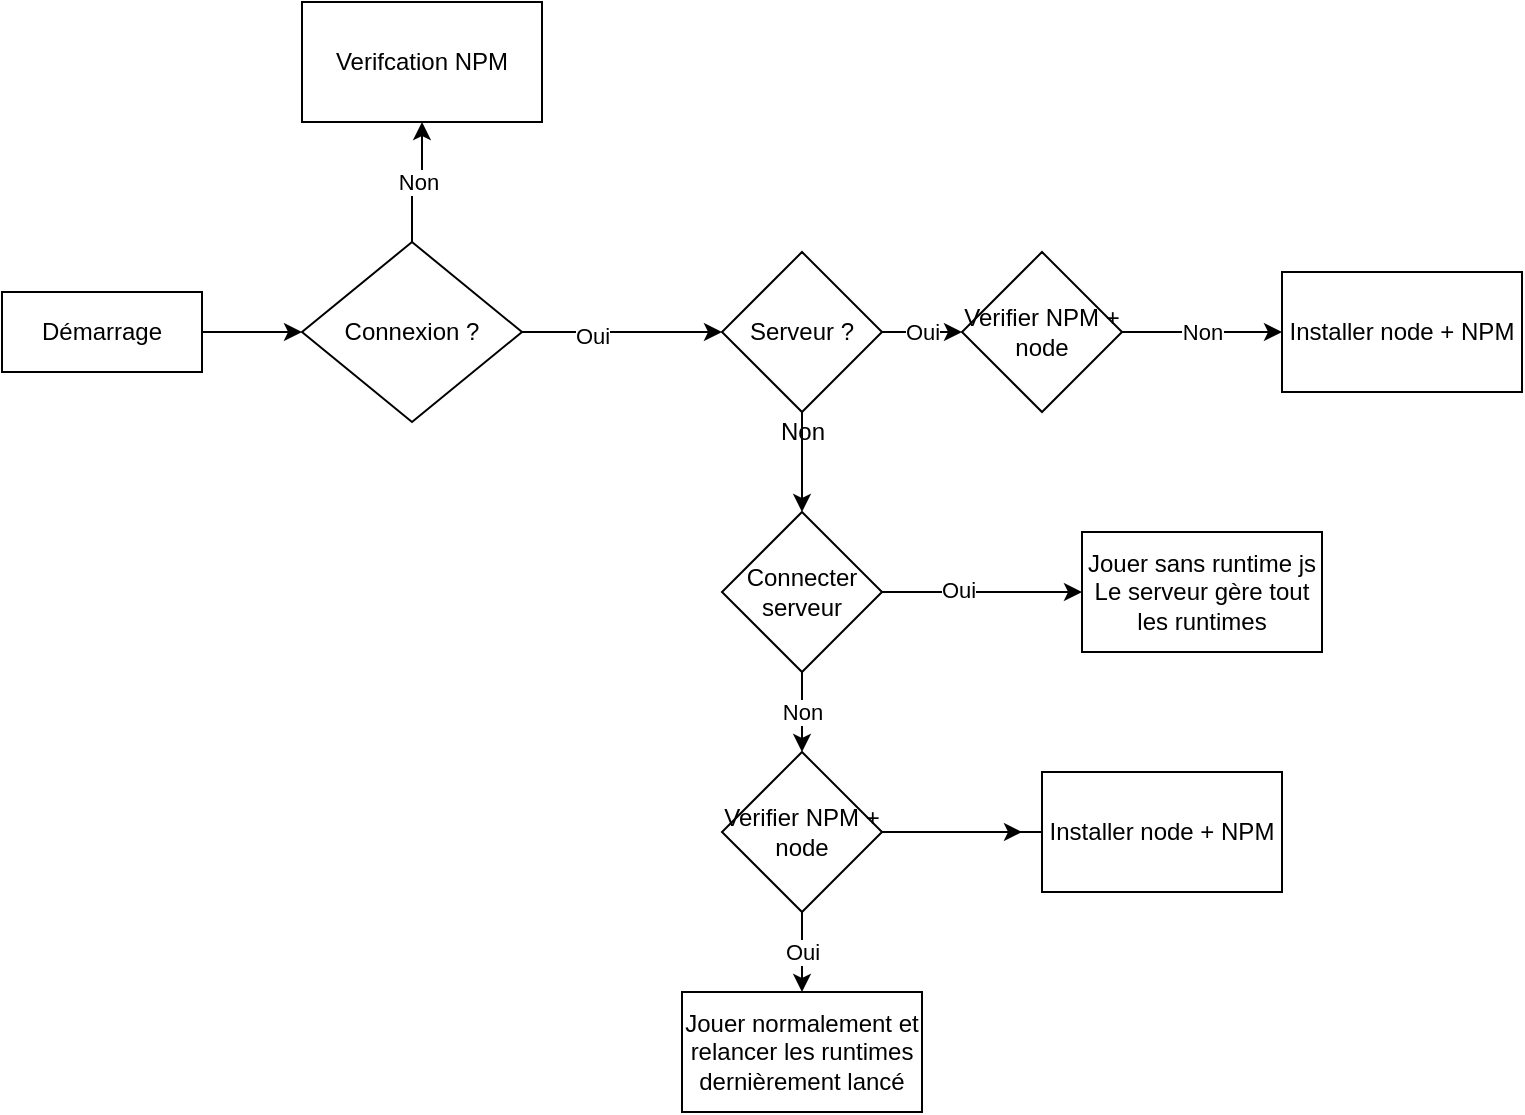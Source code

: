 <mxfile version="20.8.23" type="github">
  <diagram name="Page-1" id="aqzSEFVoJFHqQNgd3VVb">
    <mxGraphModel dx="932" dy="530" grid="1" gridSize="10" guides="1" tooltips="1" connect="1" arrows="1" fold="1" page="1" pageScale="1" pageWidth="827" pageHeight="1169" math="0" shadow="0">
      <root>
        <mxCell id="0" />
        <mxCell id="1" parent="0" />
        <mxCell id="S3jGKOnGl26qvgYpY_Zq-7" style="edgeStyle=orthogonalEdgeStyle;rounded=0;orthogonalLoop=1;jettySize=auto;html=1;" parent="1" source="S3jGKOnGl26qvgYpY_Zq-1" target="S3jGKOnGl26qvgYpY_Zq-3" edge="1">
          <mxGeometry relative="1" as="geometry" />
        </mxCell>
        <mxCell id="S3jGKOnGl26qvgYpY_Zq-1" value="Démarrage" style="rounded=0;whiteSpace=wrap;html=1;" parent="1" vertex="1">
          <mxGeometry x="20" y="730" width="100" height="40" as="geometry" />
        </mxCell>
        <mxCell id="S3jGKOnGl26qvgYpY_Zq-2" value="Verifcation NPM" style="rounded=0;whiteSpace=wrap;html=1;" parent="1" vertex="1">
          <mxGeometry x="170" y="585" width="120" height="60" as="geometry" />
        </mxCell>
        <mxCell id="S3jGKOnGl26qvgYpY_Zq-4" style="edgeStyle=orthogonalEdgeStyle;rounded=0;orthogonalLoop=1;jettySize=auto;html=1;entryX=0;entryY=0.5;entryDx=0;entryDy=0;exitX=1;exitY=0.5;exitDx=0;exitDy=0;" parent="1" source="S3jGKOnGl26qvgYpY_Zq-3" target="S3jGKOnGl26qvgYpY_Zq-9" edge="1">
          <mxGeometry relative="1" as="geometry">
            <mxPoint x="386.04" y="749" as="targetPoint" />
          </mxGeometry>
        </mxCell>
        <mxCell id="S3jGKOnGl26qvgYpY_Zq-6" value="Oui" style="edgeLabel;html=1;align=center;verticalAlign=middle;resizable=0;points=[];" parent="S3jGKOnGl26qvgYpY_Zq-4" vertex="1" connectable="0">
          <mxGeometry x="-0.31" y="-2" relative="1" as="geometry">
            <mxPoint as="offset" />
          </mxGeometry>
        </mxCell>
        <mxCell id="S3jGKOnGl26qvgYpY_Zq-8" value="Non" style="edgeStyle=orthogonalEdgeStyle;rounded=0;orthogonalLoop=1;jettySize=auto;html=1;entryX=0.5;entryY=1;entryDx=0;entryDy=0;" parent="1" source="S3jGKOnGl26qvgYpY_Zq-3" target="S3jGKOnGl26qvgYpY_Zq-2" edge="1">
          <mxGeometry relative="1" as="geometry" />
        </mxCell>
        <mxCell id="S3jGKOnGl26qvgYpY_Zq-3" value="Connexion ?" style="rhombus;whiteSpace=wrap;html=1;" parent="1" vertex="1">
          <mxGeometry x="170" y="705" width="110" height="90" as="geometry" />
        </mxCell>
        <mxCell id="S3jGKOnGl26qvgYpY_Zq-12" value="Oui" style="edgeStyle=orthogonalEdgeStyle;rounded=0;orthogonalLoop=1;jettySize=auto;html=1;entryX=0;entryY=0.5;entryDx=0;entryDy=0;" parent="1" source="S3jGKOnGl26qvgYpY_Zq-9" target="S3jGKOnGl26qvgYpY_Zq-10" edge="1">
          <mxGeometry relative="1" as="geometry" />
        </mxCell>
        <mxCell id="S3jGKOnGl26qvgYpY_Zq-15" style="edgeStyle=orthogonalEdgeStyle;rounded=0;orthogonalLoop=1;jettySize=auto;html=1;entryX=0.5;entryY=0;entryDx=0;entryDy=0;" parent="1" source="S3jGKOnGl26qvgYpY_Zq-9" target="S3jGKOnGl26qvgYpY_Zq-11" edge="1">
          <mxGeometry relative="1" as="geometry" />
        </mxCell>
        <mxCell id="S3jGKOnGl26qvgYpY_Zq-9" value="Serveur ?" style="rhombus;whiteSpace=wrap;html=1;" parent="1" vertex="1">
          <mxGeometry x="380" y="710" width="80" height="80" as="geometry" />
        </mxCell>
        <mxCell id="S3jGKOnGl26qvgYpY_Zq-13" value="Non" style="edgeStyle=orthogonalEdgeStyle;rounded=0;orthogonalLoop=1;jettySize=auto;html=1;entryX=0;entryY=0.5;entryDx=0;entryDy=0;" parent="1" source="S3jGKOnGl26qvgYpY_Zq-10" target="S3jGKOnGl26qvgYpY_Zq-14" edge="1">
          <mxGeometry relative="1" as="geometry">
            <mxPoint x="640" y="750" as="targetPoint" />
            <Array as="points">
              <mxPoint x="660" y="750" />
            </Array>
          </mxGeometry>
        </mxCell>
        <mxCell id="S3jGKOnGl26qvgYpY_Zq-10" value="Verifier NPM + node" style="rhombus;whiteSpace=wrap;html=1;" parent="1" vertex="1">
          <mxGeometry x="500" y="710" width="80" height="80" as="geometry" />
        </mxCell>
        <mxCell id="S3jGKOnGl26qvgYpY_Zq-19" style="edgeStyle=orthogonalEdgeStyle;rounded=0;orthogonalLoop=1;jettySize=auto;html=1;entryX=0;entryY=0.5;entryDx=0;entryDy=0;" parent="1" source="S3jGKOnGl26qvgYpY_Zq-11" target="S3jGKOnGl26qvgYpY_Zq-17" edge="1">
          <mxGeometry relative="1" as="geometry" />
        </mxCell>
        <mxCell id="S3jGKOnGl26qvgYpY_Zq-20" value="Oui" style="edgeLabel;html=1;align=center;verticalAlign=middle;resizable=0;points=[];" parent="S3jGKOnGl26qvgYpY_Zq-19" vertex="1" connectable="0">
          <mxGeometry x="-0.251" y="1" relative="1" as="geometry">
            <mxPoint as="offset" />
          </mxGeometry>
        </mxCell>
        <mxCell id="S3jGKOnGl26qvgYpY_Zq-27" value="Non" style="edgeStyle=orthogonalEdgeStyle;rounded=0;orthogonalLoop=1;jettySize=auto;html=1;entryX=0.5;entryY=0;entryDx=0;entryDy=0;" parent="1" source="S3jGKOnGl26qvgYpY_Zq-11" target="BerzzyQYtAbFCqOwYjUJ-2" edge="1">
          <mxGeometry relative="1" as="geometry">
            <mxPoint x="420" y="960" as="targetPoint" />
          </mxGeometry>
        </mxCell>
        <mxCell id="S3jGKOnGl26qvgYpY_Zq-11" value="Connecter serveur" style="rhombus;whiteSpace=wrap;html=1;" parent="1" vertex="1">
          <mxGeometry x="380" y="840" width="80" height="80" as="geometry" />
        </mxCell>
        <mxCell id="S3jGKOnGl26qvgYpY_Zq-14" value="Installer node + NPM" style="rounded=0;whiteSpace=wrap;html=1;" parent="1" vertex="1">
          <mxGeometry x="660" y="720" width="120" height="60" as="geometry" />
        </mxCell>
        <mxCell id="S3jGKOnGl26qvgYpY_Zq-16" value="Non" style="text;html=1;align=center;verticalAlign=middle;resizable=0;points=[];autosize=1;strokeColor=none;fillColor=none;" parent="1" vertex="1">
          <mxGeometry x="395" y="785" width="50" height="30" as="geometry" />
        </mxCell>
        <mxCell id="S3jGKOnGl26qvgYpY_Zq-17" value="Jouer sans runtime js&lt;br&gt;Le serveur gère tout les runtimes" style="rounded=0;whiteSpace=wrap;html=1;" parent="1" vertex="1">
          <mxGeometry x="560" y="850" width="120" height="60" as="geometry" />
        </mxCell>
        <mxCell id="S3jGKOnGl26qvgYpY_Zq-24" style="edgeStyle=orthogonalEdgeStyle;rounded=0;orthogonalLoop=1;jettySize=auto;html=1;entryX=0;entryY=0.5;entryDx=0;entryDy=0;" parent="1" target="S3jGKOnGl26qvgYpY_Zq-25" edge="1">
          <mxGeometry relative="1" as="geometry">
            <mxPoint x="530" y="1000" as="targetPoint" />
            <mxPoint x="460" y="1000" as="sourcePoint" />
          </mxGeometry>
        </mxCell>
        <mxCell id="S3jGKOnGl26qvgYpY_Zq-30" value="Oui" style="edgeStyle=orthogonalEdgeStyle;rounded=0;orthogonalLoop=1;jettySize=auto;html=1;entryX=0.5;entryY=0;entryDx=0;entryDy=0;exitX=0.5;exitY=1;exitDx=0;exitDy=0;" parent="1" source="BerzzyQYtAbFCqOwYjUJ-2" target="S3jGKOnGl26qvgYpY_Zq-29" edge="1">
          <mxGeometry relative="1" as="geometry">
            <mxPoint x="420" y="1040" as="sourcePoint" />
          </mxGeometry>
        </mxCell>
        <mxCell id="S3jGKOnGl26qvgYpY_Zq-29" value="Jouer normalement et relancer les runtimes dernièrement lancé" style="rounded=0;whiteSpace=wrap;html=1;" parent="1" vertex="1">
          <mxGeometry x="360" y="1080" width="120" height="60" as="geometry" />
        </mxCell>
        <mxCell id="BerzzyQYtAbFCqOwYjUJ-1" value="Non" style="edgeStyle=orthogonalEdgeStyle;rounded=0;orthogonalLoop=1;jettySize=auto;html=1;entryX=0;entryY=0.5;entryDx=0;entryDy=0;" edge="1" parent="1" source="BerzzyQYtAbFCqOwYjUJ-2" target="BerzzyQYtAbFCqOwYjUJ-3">
          <mxGeometry relative="1" as="geometry">
            <mxPoint x="580" y="1000" as="targetPoint" />
            <Array as="points">
              <mxPoint x="600" y="1000" />
            </Array>
          </mxGeometry>
        </mxCell>
        <mxCell id="BerzzyQYtAbFCqOwYjUJ-2" value="Verifier NPM + node" style="rhombus;whiteSpace=wrap;html=1;" vertex="1" parent="1">
          <mxGeometry x="380" y="960" width="80" height="80" as="geometry" />
        </mxCell>
        <mxCell id="BerzzyQYtAbFCqOwYjUJ-3" value="Installer node + NPM" style="rounded=0;whiteSpace=wrap;html=1;" vertex="1" parent="1">
          <mxGeometry x="540" y="970" width="120" height="60" as="geometry" />
        </mxCell>
      </root>
    </mxGraphModel>
  </diagram>
</mxfile>
